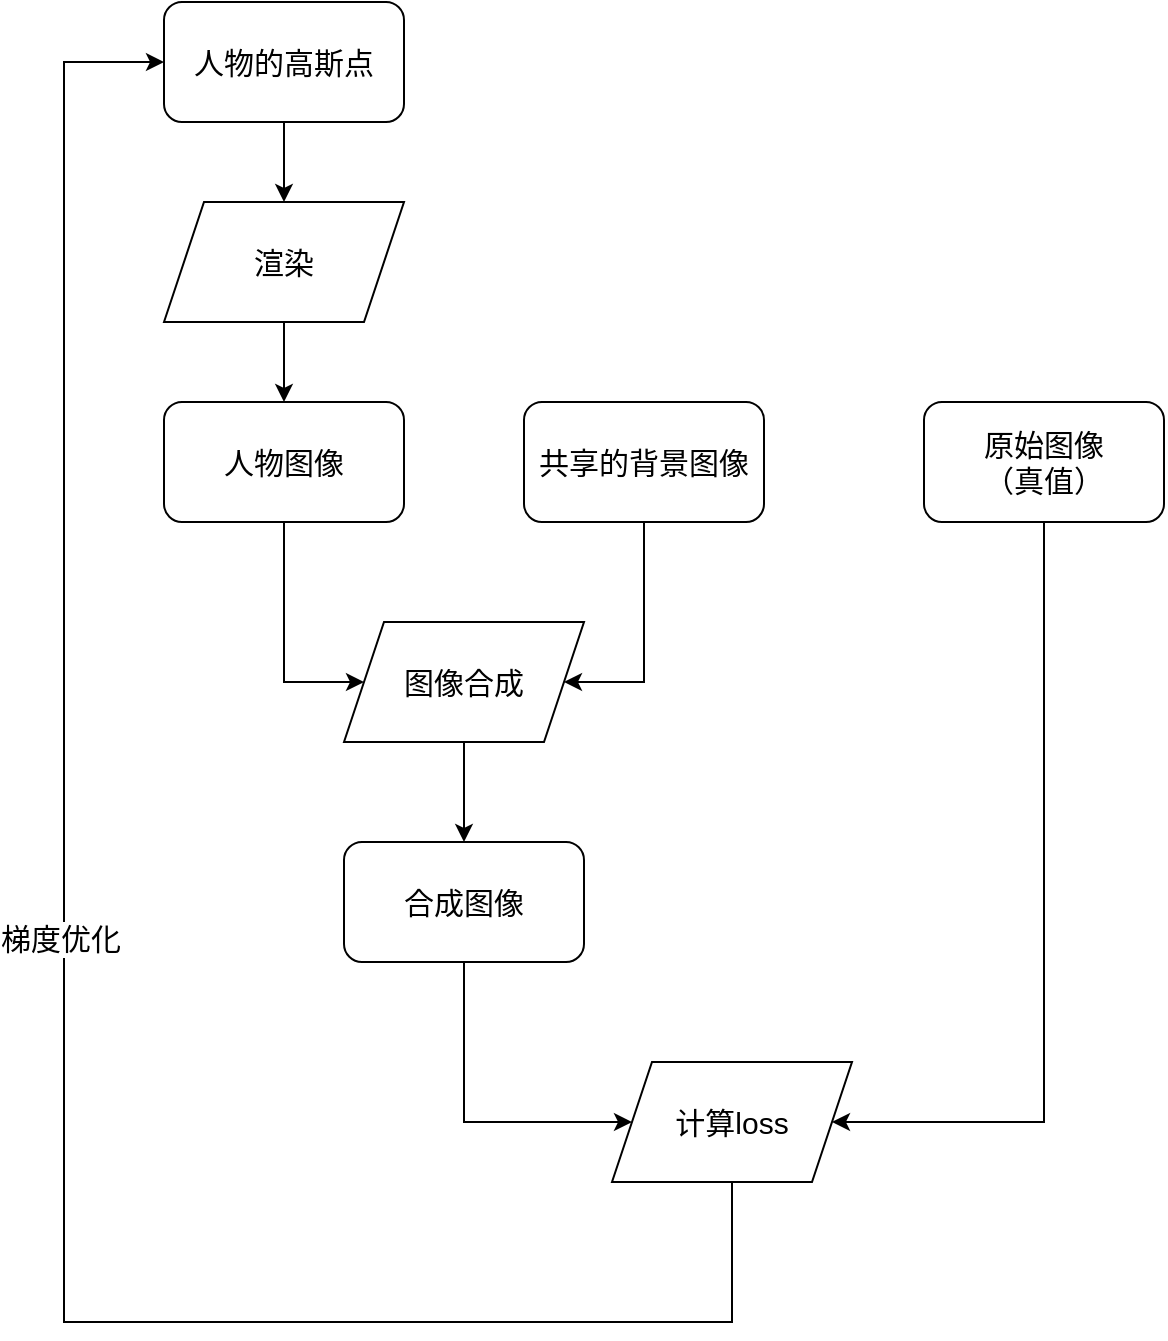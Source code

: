 <mxfile version="27.0.3">
  <diagram name="第 1 页" id="vTpsF3RjYZTJQrctkPaP">
    <mxGraphModel dx="786" dy="1090" grid="1" gridSize="10" guides="1" tooltips="1" connect="1" arrows="1" fold="1" page="1" pageScale="1" pageWidth="827" pageHeight="1169" math="0" shadow="0">
      <root>
        <mxCell id="0" />
        <mxCell id="1" parent="0" />
        <mxCell id="FaP2gmVsoH6NU2fmM0v--8" style="edgeStyle=orthogonalEdgeStyle;rounded=0;orthogonalLoop=1;jettySize=auto;html=1;entryX=1;entryY=0.5;entryDx=0;entryDy=0;fontSize=15;" edge="1" parent="1" source="FaP2gmVsoH6NU2fmM0v--1" target="FaP2gmVsoH6NU2fmM0v--5">
          <mxGeometry relative="1" as="geometry">
            <Array as="points">
              <mxPoint x="380" y="390" />
            </Array>
          </mxGeometry>
        </mxCell>
        <mxCell id="FaP2gmVsoH6NU2fmM0v--1" value="共享的背景图像" style="rounded=1;whiteSpace=wrap;html=1;fontSize=15;" vertex="1" parent="1">
          <mxGeometry x="320" y="250" width="120" height="60" as="geometry" />
        </mxCell>
        <mxCell id="FaP2gmVsoH6NU2fmM0v--9" value="" style="edgeStyle=orthogonalEdgeStyle;rounded=0;orthogonalLoop=1;jettySize=auto;html=1;fontSize=15;" edge="1" parent="1" source="FaP2gmVsoH6NU2fmM0v--2" target="FaP2gmVsoH6NU2fmM0v--3">
          <mxGeometry relative="1" as="geometry" />
        </mxCell>
        <mxCell id="FaP2gmVsoH6NU2fmM0v--2" value="人物的高斯点" style="rounded=1;whiteSpace=wrap;html=1;fontSize=15;" vertex="1" parent="1">
          <mxGeometry x="140" y="50" width="120" height="60" as="geometry" />
        </mxCell>
        <mxCell id="FaP2gmVsoH6NU2fmM0v--10" value="" style="edgeStyle=orthogonalEdgeStyle;rounded=0;orthogonalLoop=1;jettySize=auto;html=1;fontSize=15;" edge="1" parent="1" source="FaP2gmVsoH6NU2fmM0v--3" target="FaP2gmVsoH6NU2fmM0v--4">
          <mxGeometry relative="1" as="geometry" />
        </mxCell>
        <mxCell id="FaP2gmVsoH6NU2fmM0v--3" value="渲染" style="shape=parallelogram;perimeter=parallelogramPerimeter;whiteSpace=wrap;html=1;fixedSize=1;fontSize=15;" vertex="1" parent="1">
          <mxGeometry x="140" y="150" width="120" height="60" as="geometry" />
        </mxCell>
        <mxCell id="FaP2gmVsoH6NU2fmM0v--7" style="edgeStyle=orthogonalEdgeStyle;rounded=0;orthogonalLoop=1;jettySize=auto;html=1;entryX=0;entryY=0.5;entryDx=0;entryDy=0;fontSize=15;" edge="1" parent="1" source="FaP2gmVsoH6NU2fmM0v--4" target="FaP2gmVsoH6NU2fmM0v--5">
          <mxGeometry relative="1" as="geometry">
            <Array as="points">
              <mxPoint x="200" y="390" />
            </Array>
          </mxGeometry>
        </mxCell>
        <mxCell id="FaP2gmVsoH6NU2fmM0v--4" value="人物图像" style="rounded=1;whiteSpace=wrap;html=1;fontSize=15;" vertex="1" parent="1">
          <mxGeometry x="140" y="250" width="120" height="60" as="geometry" />
        </mxCell>
        <mxCell id="FaP2gmVsoH6NU2fmM0v--13" value="" style="edgeStyle=orthogonalEdgeStyle;rounded=0;orthogonalLoop=1;jettySize=auto;html=1;fontSize=15;" edge="1" parent="1" source="FaP2gmVsoH6NU2fmM0v--5" target="FaP2gmVsoH6NU2fmM0v--12">
          <mxGeometry relative="1" as="geometry" />
        </mxCell>
        <mxCell id="FaP2gmVsoH6NU2fmM0v--5" value="图像合成" style="shape=parallelogram;perimeter=parallelogramPerimeter;whiteSpace=wrap;html=1;fixedSize=1;fontSize=15;" vertex="1" parent="1">
          <mxGeometry x="230" y="360" width="120" height="60" as="geometry" />
        </mxCell>
        <mxCell id="FaP2gmVsoH6NU2fmM0v--16" style="edgeStyle=orthogonalEdgeStyle;rounded=0;orthogonalLoop=1;jettySize=auto;html=1;entryX=1;entryY=0.5;entryDx=0;entryDy=0;fontSize=15;" edge="1" parent="1" source="FaP2gmVsoH6NU2fmM0v--11" target="FaP2gmVsoH6NU2fmM0v--14">
          <mxGeometry relative="1" as="geometry">
            <Array as="points">
              <mxPoint x="580" y="610" />
            </Array>
          </mxGeometry>
        </mxCell>
        <mxCell id="FaP2gmVsoH6NU2fmM0v--11" value="&lt;div&gt;原始图像&lt;/div&gt;&lt;div&gt;（真值）&lt;/div&gt;" style="rounded=1;whiteSpace=wrap;html=1;fontSize=15;" vertex="1" parent="1">
          <mxGeometry x="520" y="250" width="120" height="60" as="geometry" />
        </mxCell>
        <mxCell id="FaP2gmVsoH6NU2fmM0v--15" style="edgeStyle=orthogonalEdgeStyle;rounded=0;orthogonalLoop=1;jettySize=auto;html=1;entryX=0;entryY=0.5;entryDx=0;entryDy=0;fontSize=15;" edge="1" parent="1" source="FaP2gmVsoH6NU2fmM0v--12" target="FaP2gmVsoH6NU2fmM0v--14">
          <mxGeometry relative="1" as="geometry">
            <Array as="points">
              <mxPoint x="290" y="610" />
            </Array>
          </mxGeometry>
        </mxCell>
        <mxCell id="FaP2gmVsoH6NU2fmM0v--12" value="合成图像" style="rounded=1;whiteSpace=wrap;html=1;fontSize=15;" vertex="1" parent="1">
          <mxGeometry x="230" y="470" width="120" height="60" as="geometry" />
        </mxCell>
        <mxCell id="FaP2gmVsoH6NU2fmM0v--17" style="edgeStyle=orthogonalEdgeStyle;rounded=0;orthogonalLoop=1;jettySize=auto;html=1;entryX=0;entryY=0.5;entryDx=0;entryDy=0;fontSize=15;" edge="1" parent="1" source="FaP2gmVsoH6NU2fmM0v--14" target="FaP2gmVsoH6NU2fmM0v--2">
          <mxGeometry relative="1" as="geometry">
            <Array as="points">
              <mxPoint x="424" y="710" />
              <mxPoint x="90" y="710" />
              <mxPoint x="90" y="80" />
            </Array>
          </mxGeometry>
        </mxCell>
        <mxCell id="FaP2gmVsoH6NU2fmM0v--18" value="梯度优化" style="edgeLabel;html=1;align=center;verticalAlign=middle;resizable=0;points=[];fontSize=15;" vertex="1" connectable="0" parent="FaP2gmVsoH6NU2fmM0v--17">
          <mxGeometry x="0.1" y="2" relative="1" as="geometry">
            <mxPoint as="offset" />
          </mxGeometry>
        </mxCell>
        <mxCell id="FaP2gmVsoH6NU2fmM0v--14" value="计算loss" style="shape=parallelogram;perimeter=parallelogramPerimeter;whiteSpace=wrap;html=1;fixedSize=1;fontSize=15;" vertex="1" parent="1">
          <mxGeometry x="364" y="580" width="120" height="60" as="geometry" />
        </mxCell>
      </root>
    </mxGraphModel>
  </diagram>
</mxfile>

